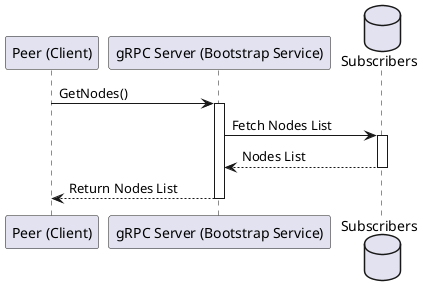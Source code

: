 @startuml
participant "Peer (Client)" as Client
participant "gRPC Server (Bootstrap Service)" as Server
database "Subscribers" as Subs

Client -> Server : GetNodes()
activate Server

Server -> Subs : Fetch Nodes List
activate Subs
Subs --> Server : Nodes List
deactivate Subs

Server --> Client : Return Nodes List
deactivate Server
@enduml
